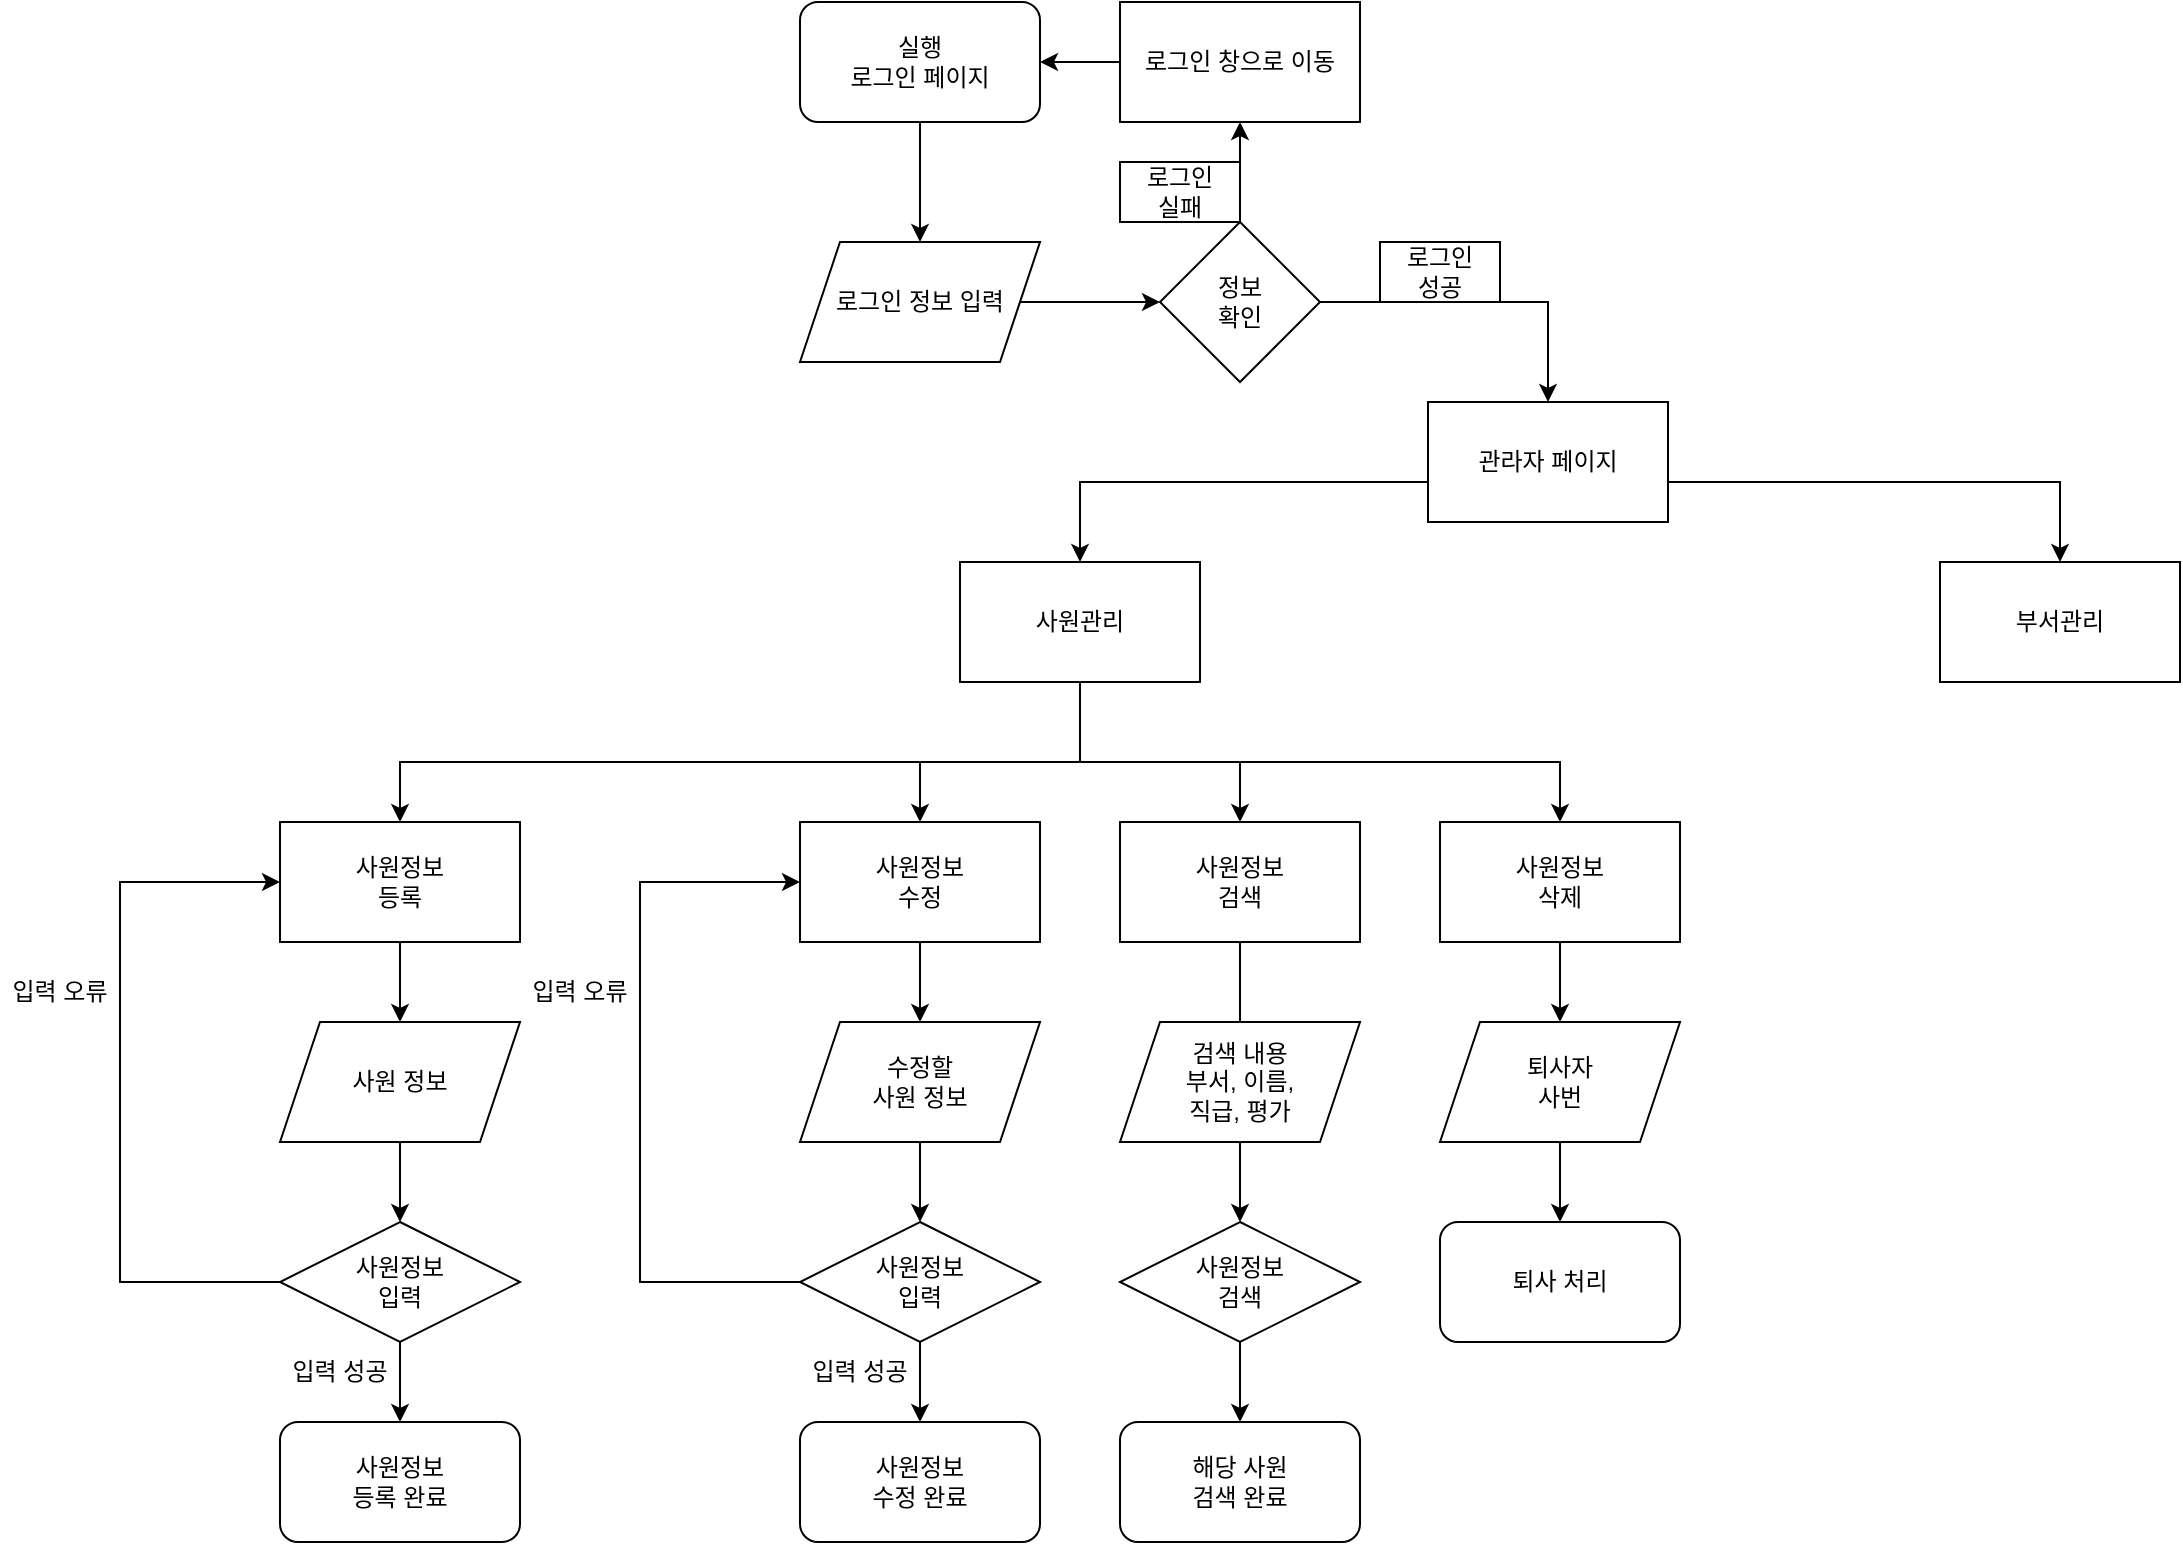 <mxfile version="24.5.4" type="github">
  <diagram id="C5RBs43oDa-KdzZeNtuy" name="Page-1">
    <mxGraphModel dx="2071" dy="740" grid="1" gridSize="10" guides="1" tooltips="1" connect="1" arrows="1" fold="1" page="1" pageScale="1" pageWidth="827" pageHeight="1169" math="0" shadow="0">
      <root>
        <mxCell id="WIyWlLk6GJQsqaUBKTNV-0" />
        <mxCell id="WIyWlLk6GJQsqaUBKTNV-1" parent="WIyWlLk6GJQsqaUBKTNV-0" />
        <mxCell id="GjXYhkqQ-jPX18HEnohe-6" value="" style="edgeStyle=orthogonalEdgeStyle;rounded=0;orthogonalLoop=1;jettySize=auto;html=1;" edge="1" parent="WIyWlLk6GJQsqaUBKTNV-1" source="GjXYhkqQ-jPX18HEnohe-0" target="GjXYhkqQ-jPX18HEnohe-5">
          <mxGeometry relative="1" as="geometry" />
        </mxCell>
        <mxCell id="GjXYhkqQ-jPX18HEnohe-0" value="실행&lt;div&gt;로그인 페이지&lt;/div&gt;" style="rounded=1;whiteSpace=wrap;html=1;" vertex="1" parent="WIyWlLk6GJQsqaUBKTNV-1">
          <mxGeometry x="-360" y="60" width="120" height="60" as="geometry" />
        </mxCell>
        <mxCell id="GjXYhkqQ-jPX18HEnohe-13" value="" style="edgeStyle=orthogonalEdgeStyle;rounded=0;orthogonalLoop=1;jettySize=auto;html=1;" edge="1" parent="WIyWlLk6GJQsqaUBKTNV-1" source="GjXYhkqQ-jPX18HEnohe-5" target="GjXYhkqQ-jPX18HEnohe-12">
          <mxGeometry relative="1" as="geometry" />
        </mxCell>
        <mxCell id="GjXYhkqQ-jPX18HEnohe-5" value="로그인 정보 입력" style="shape=parallelogram;perimeter=parallelogramPerimeter;whiteSpace=wrap;html=1;fixedSize=1;" vertex="1" parent="WIyWlLk6GJQsqaUBKTNV-1">
          <mxGeometry x="-360" y="180" width="120" height="60" as="geometry" />
        </mxCell>
        <mxCell id="GjXYhkqQ-jPX18HEnohe-15" value="" style="edgeStyle=orthogonalEdgeStyle;rounded=0;orthogonalLoop=1;jettySize=auto;html=1;" edge="1" parent="WIyWlLk6GJQsqaUBKTNV-1" source="GjXYhkqQ-jPX18HEnohe-12" target="GjXYhkqQ-jPX18HEnohe-14">
          <mxGeometry relative="1" as="geometry" />
        </mxCell>
        <mxCell id="GjXYhkqQ-jPX18HEnohe-24" value="" style="edgeStyle=orthogonalEdgeStyle;rounded=0;orthogonalLoop=1;jettySize=auto;html=1;" edge="1" parent="WIyWlLk6GJQsqaUBKTNV-1" source="GjXYhkqQ-jPX18HEnohe-12" target="GjXYhkqQ-jPX18HEnohe-23">
          <mxGeometry relative="1" as="geometry" />
        </mxCell>
        <mxCell id="GjXYhkqQ-jPX18HEnohe-12" value="정보&lt;div&gt;확인&lt;/div&gt;" style="rhombus;whiteSpace=wrap;html=1;" vertex="1" parent="WIyWlLk6GJQsqaUBKTNV-1">
          <mxGeometry x="-180" y="170" width="80" height="80" as="geometry" />
        </mxCell>
        <mxCell id="GjXYhkqQ-jPX18HEnohe-19" style="edgeStyle=orthogonalEdgeStyle;rounded=0;orthogonalLoop=1;jettySize=auto;html=1;" edge="1" parent="WIyWlLk6GJQsqaUBKTNV-1" source="GjXYhkqQ-jPX18HEnohe-14" target="GjXYhkqQ-jPX18HEnohe-0">
          <mxGeometry relative="1" as="geometry">
            <Array as="points">
              <mxPoint x="-290" y="70" />
            </Array>
          </mxGeometry>
        </mxCell>
        <mxCell id="GjXYhkqQ-jPX18HEnohe-14" value="&lt;div&gt;로그인 창으로 이동&lt;/div&gt;" style="whiteSpace=wrap;html=1;" vertex="1" parent="WIyWlLk6GJQsqaUBKTNV-1">
          <mxGeometry x="-200" y="60" width="120" height="60" as="geometry" />
        </mxCell>
        <mxCell id="GjXYhkqQ-jPX18HEnohe-20" value="로그인&lt;div&gt;실패&lt;/div&gt;" style="text;html=1;align=center;verticalAlign=middle;whiteSpace=wrap;rounded=0;strokeColor=default;" vertex="1" parent="WIyWlLk6GJQsqaUBKTNV-1">
          <mxGeometry x="-200" y="140" width="60" height="30" as="geometry" />
        </mxCell>
        <mxCell id="GjXYhkqQ-jPX18HEnohe-30" value="" style="edgeStyle=orthogonalEdgeStyle;rounded=0;orthogonalLoop=1;jettySize=auto;html=1;" edge="1" parent="WIyWlLk6GJQsqaUBKTNV-1" source="GjXYhkqQ-jPX18HEnohe-23" target="GjXYhkqQ-jPX18HEnohe-27">
          <mxGeometry relative="1" as="geometry">
            <Array as="points">
              <mxPoint x="100" y="300" />
              <mxPoint x="-300" y="300" />
            </Array>
          </mxGeometry>
        </mxCell>
        <mxCell id="GjXYhkqQ-jPX18HEnohe-31" value="" style="edgeStyle=orthogonalEdgeStyle;rounded=0;orthogonalLoop=1;jettySize=auto;html=1;entryX=0.5;entryY=0;entryDx=0;entryDy=0;" edge="1" parent="WIyWlLk6GJQsqaUBKTNV-1" source="GjXYhkqQ-jPX18HEnohe-23" target="GjXYhkqQ-jPX18HEnohe-26">
          <mxGeometry relative="1" as="geometry">
            <Array as="points">
              <mxPoint x="270" y="300" />
            </Array>
          </mxGeometry>
        </mxCell>
        <mxCell id="GjXYhkqQ-jPX18HEnohe-23" value="관라자 페이지" style="rounded=0;whiteSpace=wrap;html=1;" vertex="1" parent="WIyWlLk6GJQsqaUBKTNV-1">
          <mxGeometry x="-46" y="260" width="120" height="60" as="geometry" />
        </mxCell>
        <mxCell id="GjXYhkqQ-jPX18HEnohe-25" value="로그인&lt;div&gt;성공&lt;/div&gt;" style="text;html=1;align=center;verticalAlign=middle;whiteSpace=wrap;rounded=0;strokeColor=default;" vertex="1" parent="WIyWlLk6GJQsqaUBKTNV-1">
          <mxGeometry x="-70" y="180" width="60" height="30" as="geometry" />
        </mxCell>
        <mxCell id="GjXYhkqQ-jPX18HEnohe-26" value="부서관리" style="rounded=0;whiteSpace=wrap;html=1;" vertex="1" parent="WIyWlLk6GJQsqaUBKTNV-1">
          <mxGeometry x="210" y="340" width="120" height="60" as="geometry" />
        </mxCell>
        <mxCell id="GjXYhkqQ-jPX18HEnohe-34" value="" style="edgeStyle=orthogonalEdgeStyle;rounded=0;orthogonalLoop=1;jettySize=auto;html=1;" edge="1" parent="WIyWlLk6GJQsqaUBKTNV-1" source="GjXYhkqQ-jPX18HEnohe-27" target="GjXYhkqQ-jPX18HEnohe-33">
          <mxGeometry relative="1" as="geometry">
            <Array as="points">
              <mxPoint x="-220" y="440" />
              <mxPoint x="-560" y="440" />
            </Array>
          </mxGeometry>
        </mxCell>
        <mxCell id="GjXYhkqQ-jPX18HEnohe-36" value="" style="edgeStyle=orthogonalEdgeStyle;rounded=0;orthogonalLoop=1;jettySize=auto;html=1;" edge="1" parent="WIyWlLk6GJQsqaUBKTNV-1" source="GjXYhkqQ-jPX18HEnohe-27">
          <mxGeometry relative="1" as="geometry">
            <mxPoint x="-300" y="470" as="targetPoint" />
            <Array as="points">
              <mxPoint x="-220" y="440" />
              <mxPoint x="-300" y="440" />
            </Array>
          </mxGeometry>
        </mxCell>
        <mxCell id="GjXYhkqQ-jPX18HEnohe-38" value="" style="edgeStyle=orthogonalEdgeStyle;rounded=0;orthogonalLoop=1;jettySize=auto;html=1;" edge="1" parent="WIyWlLk6GJQsqaUBKTNV-1" source="GjXYhkqQ-jPX18HEnohe-27" target="GjXYhkqQ-jPX18HEnohe-37">
          <mxGeometry relative="1" as="geometry">
            <Array as="points">
              <mxPoint x="-220" y="440" />
              <mxPoint x="-140" y="440" />
            </Array>
          </mxGeometry>
        </mxCell>
        <mxCell id="GjXYhkqQ-jPX18HEnohe-40" value="" style="edgeStyle=orthogonalEdgeStyle;rounded=0;orthogonalLoop=1;jettySize=auto;html=1;" edge="1" parent="WIyWlLk6GJQsqaUBKTNV-1" source="GjXYhkqQ-jPX18HEnohe-27" target="GjXYhkqQ-jPX18HEnohe-39">
          <mxGeometry relative="1" as="geometry">
            <Array as="points">
              <mxPoint x="-220" y="440" />
              <mxPoint x="20" y="440" />
            </Array>
          </mxGeometry>
        </mxCell>
        <mxCell id="GjXYhkqQ-jPX18HEnohe-27" value="사원관리" style="rounded=0;whiteSpace=wrap;html=1;" vertex="1" parent="WIyWlLk6GJQsqaUBKTNV-1">
          <mxGeometry x="-280" y="340" width="120" height="60" as="geometry" />
        </mxCell>
        <mxCell id="GjXYhkqQ-jPX18HEnohe-42" value="" style="edgeStyle=orthogonalEdgeStyle;rounded=0;orthogonalLoop=1;jettySize=auto;html=1;entryX=0.5;entryY=0;entryDx=0;entryDy=0;" edge="1" parent="WIyWlLk6GJQsqaUBKTNV-1" source="GjXYhkqQ-jPX18HEnohe-33" target="GjXYhkqQ-jPX18HEnohe-63">
          <mxGeometry relative="1" as="geometry" />
        </mxCell>
        <mxCell id="GjXYhkqQ-jPX18HEnohe-33" value="사원정보&lt;div&gt;등록&lt;/div&gt;" style="rounded=0;whiteSpace=wrap;html=1;" vertex="1" parent="WIyWlLk6GJQsqaUBKTNV-1">
          <mxGeometry x="-620" y="470" width="120" height="60" as="geometry" />
        </mxCell>
        <mxCell id="GjXYhkqQ-jPX18HEnohe-47" value="" style="edgeStyle=orthogonalEdgeStyle;rounded=0;orthogonalLoop=1;jettySize=auto;html=1;" edge="1" parent="WIyWlLk6GJQsqaUBKTNV-1" source="GjXYhkqQ-jPX18HEnohe-37" target="GjXYhkqQ-jPX18HEnohe-44">
          <mxGeometry relative="1" as="geometry" />
        </mxCell>
        <mxCell id="GjXYhkqQ-jPX18HEnohe-37" value="사원정보&lt;div&gt;검색&lt;/div&gt;" style="rounded=0;whiteSpace=wrap;html=1;" vertex="1" parent="WIyWlLk6GJQsqaUBKTNV-1">
          <mxGeometry x="-200" y="470" width="120" height="60" as="geometry" />
        </mxCell>
        <mxCell id="GjXYhkqQ-jPX18HEnohe-77" value="" style="edgeStyle=orthogonalEdgeStyle;rounded=0;orthogonalLoop=1;jettySize=auto;html=1;" edge="1" parent="WIyWlLk6GJQsqaUBKTNV-1" source="GjXYhkqQ-jPX18HEnohe-39" target="GjXYhkqQ-jPX18HEnohe-76">
          <mxGeometry relative="1" as="geometry" />
        </mxCell>
        <mxCell id="GjXYhkqQ-jPX18HEnohe-39" value="사원정보&lt;div&gt;삭제&lt;/div&gt;" style="rounded=0;whiteSpace=wrap;html=1;" vertex="1" parent="WIyWlLk6GJQsqaUBKTNV-1">
          <mxGeometry x="-40" y="470" width="120" height="60" as="geometry" />
        </mxCell>
        <mxCell id="GjXYhkqQ-jPX18HEnohe-50" value="" style="edgeStyle=orthogonalEdgeStyle;rounded=0;orthogonalLoop=1;jettySize=auto;html=1;" edge="1" parent="WIyWlLk6GJQsqaUBKTNV-1" source="GjXYhkqQ-jPX18HEnohe-41" target="GjXYhkqQ-jPX18HEnohe-49">
          <mxGeometry relative="1" as="geometry" />
        </mxCell>
        <mxCell id="GjXYhkqQ-jPX18HEnohe-41" value="사원정보&lt;div&gt;입력&lt;/div&gt;" style="rhombus;whiteSpace=wrap;html=1;" vertex="1" parent="WIyWlLk6GJQsqaUBKTNV-1">
          <mxGeometry x="-620" y="670" width="120" height="60" as="geometry" />
        </mxCell>
        <mxCell id="GjXYhkqQ-jPX18HEnohe-60" value="" style="edgeStyle=orthogonalEdgeStyle;rounded=0;orthogonalLoop=1;jettySize=auto;html=1;" edge="1" parent="WIyWlLk6GJQsqaUBKTNV-1" source="GjXYhkqQ-jPX18HEnohe-44" target="GjXYhkqQ-jPX18HEnohe-59">
          <mxGeometry relative="1" as="geometry" />
        </mxCell>
        <mxCell id="GjXYhkqQ-jPX18HEnohe-44" value="사원정보&lt;div&gt;검색&lt;/div&gt;" style="rhombus;whiteSpace=wrap;html=1;" vertex="1" parent="WIyWlLk6GJQsqaUBKTNV-1">
          <mxGeometry x="-200" y="670" width="120" height="60" as="geometry" />
        </mxCell>
        <mxCell id="GjXYhkqQ-jPX18HEnohe-49" value="사원정보&lt;div&gt;등록 완료&lt;/div&gt;" style="rounded=1;whiteSpace=wrap;html=1;" vertex="1" parent="WIyWlLk6GJQsqaUBKTNV-1">
          <mxGeometry x="-620" y="770" width="120" height="60" as="geometry" />
        </mxCell>
        <mxCell id="GjXYhkqQ-jPX18HEnohe-53" value="" style="endArrow=classic;html=1;rounded=0;exitX=0;exitY=0.5;exitDx=0;exitDy=0;entryX=0;entryY=0.5;entryDx=0;entryDy=0;" edge="1" parent="WIyWlLk6GJQsqaUBKTNV-1" source="GjXYhkqQ-jPX18HEnohe-41" target="GjXYhkqQ-jPX18HEnohe-33">
          <mxGeometry width="50" height="50" relative="1" as="geometry">
            <mxPoint x="-740" y="600" as="sourcePoint" />
            <mxPoint x="-700" y="480" as="targetPoint" />
            <Array as="points">
              <mxPoint x="-700" y="700" />
              <mxPoint x="-700" y="600" />
              <mxPoint x="-700" y="500" />
            </Array>
          </mxGeometry>
        </mxCell>
        <mxCell id="GjXYhkqQ-jPX18HEnohe-54" value="입력 오류" style="text;html=1;align=center;verticalAlign=middle;whiteSpace=wrap;rounded=0;" vertex="1" parent="WIyWlLk6GJQsqaUBKTNV-1">
          <mxGeometry x="-760" y="540" width="60" height="30" as="geometry" />
        </mxCell>
        <mxCell id="GjXYhkqQ-jPX18HEnohe-55" value="입력 성공" style="text;html=1;align=center;verticalAlign=middle;whiteSpace=wrap;rounded=0;" vertex="1" parent="WIyWlLk6GJQsqaUBKTNV-1">
          <mxGeometry x="-620" y="730" width="60" height="30" as="geometry" />
        </mxCell>
        <mxCell id="GjXYhkqQ-jPX18HEnohe-59" value="해당 사원&lt;div&gt;검색 완료&lt;/div&gt;" style="rounded=1;whiteSpace=wrap;html=1;" vertex="1" parent="WIyWlLk6GJQsqaUBKTNV-1">
          <mxGeometry x="-200" y="770" width="120" height="60" as="geometry" />
        </mxCell>
        <mxCell id="GjXYhkqQ-jPX18HEnohe-64" value="" style="edgeStyle=orthogonalEdgeStyle;rounded=0;orthogonalLoop=1;jettySize=auto;html=1;" edge="1" parent="WIyWlLk6GJQsqaUBKTNV-1" source="GjXYhkqQ-jPX18HEnohe-63">
          <mxGeometry relative="1" as="geometry">
            <mxPoint x="-560" y="670" as="targetPoint" />
          </mxGeometry>
        </mxCell>
        <mxCell id="GjXYhkqQ-jPX18HEnohe-63" value="사원 정보" style="shape=parallelogram;perimeter=parallelogramPerimeter;whiteSpace=wrap;html=1;fixedSize=1;" vertex="1" parent="WIyWlLk6GJQsqaUBKTNV-1">
          <mxGeometry x="-620" y="570" width="120" height="60" as="geometry" />
        </mxCell>
        <mxCell id="GjXYhkqQ-jPX18HEnohe-65" value="" style="edgeStyle=orthogonalEdgeStyle;rounded=0;orthogonalLoop=1;jettySize=auto;html=1;entryX=0.5;entryY=0;entryDx=0;entryDy=0;" edge="1" parent="WIyWlLk6GJQsqaUBKTNV-1" source="GjXYhkqQ-jPX18HEnohe-66" target="GjXYhkqQ-jPX18HEnohe-74">
          <mxGeometry relative="1" as="geometry" />
        </mxCell>
        <mxCell id="GjXYhkqQ-jPX18HEnohe-66" value="사원정보&lt;div&gt;수정&lt;/div&gt;" style="rounded=0;whiteSpace=wrap;html=1;" vertex="1" parent="WIyWlLk6GJQsqaUBKTNV-1">
          <mxGeometry x="-360" y="470" width="120" height="60" as="geometry" />
        </mxCell>
        <mxCell id="GjXYhkqQ-jPX18HEnohe-67" value="" style="edgeStyle=orthogonalEdgeStyle;rounded=0;orthogonalLoop=1;jettySize=auto;html=1;" edge="1" parent="WIyWlLk6GJQsqaUBKTNV-1" source="GjXYhkqQ-jPX18HEnohe-68" target="GjXYhkqQ-jPX18HEnohe-69">
          <mxGeometry relative="1" as="geometry" />
        </mxCell>
        <mxCell id="GjXYhkqQ-jPX18HEnohe-68" value="사원정보&lt;div&gt;입력&lt;/div&gt;" style="rhombus;whiteSpace=wrap;html=1;" vertex="1" parent="WIyWlLk6GJQsqaUBKTNV-1">
          <mxGeometry x="-360" y="670" width="120" height="60" as="geometry" />
        </mxCell>
        <mxCell id="GjXYhkqQ-jPX18HEnohe-69" value="사원정보&lt;div&gt;수정 완료&lt;/div&gt;" style="rounded=1;whiteSpace=wrap;html=1;" vertex="1" parent="WIyWlLk6GJQsqaUBKTNV-1">
          <mxGeometry x="-360" y="770" width="120" height="60" as="geometry" />
        </mxCell>
        <mxCell id="GjXYhkqQ-jPX18HEnohe-70" value="" style="endArrow=classic;html=1;rounded=0;exitX=0;exitY=0.5;exitDx=0;exitDy=0;entryX=0;entryY=0.5;entryDx=0;entryDy=0;" edge="1" parent="WIyWlLk6GJQsqaUBKTNV-1" source="GjXYhkqQ-jPX18HEnohe-68" target="GjXYhkqQ-jPX18HEnohe-66">
          <mxGeometry width="50" height="50" relative="1" as="geometry">
            <mxPoint x="-480" y="600" as="sourcePoint" />
            <mxPoint x="-440" y="480" as="targetPoint" />
            <Array as="points">
              <mxPoint x="-440" y="700" />
              <mxPoint x="-440" y="600" />
              <mxPoint x="-440" y="500" />
            </Array>
          </mxGeometry>
        </mxCell>
        <mxCell id="GjXYhkqQ-jPX18HEnohe-71" value="입력 오류" style="text;html=1;align=center;verticalAlign=middle;whiteSpace=wrap;rounded=0;" vertex="1" parent="WIyWlLk6GJQsqaUBKTNV-1">
          <mxGeometry x="-500" y="540" width="60" height="30" as="geometry" />
        </mxCell>
        <mxCell id="GjXYhkqQ-jPX18HEnohe-72" value="입력 성공" style="text;html=1;align=center;verticalAlign=middle;whiteSpace=wrap;rounded=0;" vertex="1" parent="WIyWlLk6GJQsqaUBKTNV-1">
          <mxGeometry x="-360" y="730" width="60" height="30" as="geometry" />
        </mxCell>
        <mxCell id="GjXYhkqQ-jPX18HEnohe-73" value="" style="edgeStyle=orthogonalEdgeStyle;rounded=0;orthogonalLoop=1;jettySize=auto;html=1;" edge="1" parent="WIyWlLk6GJQsqaUBKTNV-1" source="GjXYhkqQ-jPX18HEnohe-74">
          <mxGeometry relative="1" as="geometry">
            <mxPoint x="-300" y="670" as="targetPoint" />
          </mxGeometry>
        </mxCell>
        <mxCell id="GjXYhkqQ-jPX18HEnohe-74" value="&lt;div&gt;수정할&lt;/div&gt;사원 정보" style="shape=parallelogram;perimeter=parallelogramPerimeter;whiteSpace=wrap;html=1;fixedSize=1;" vertex="1" parent="WIyWlLk6GJQsqaUBKTNV-1">
          <mxGeometry x="-360" y="570" width="120" height="60" as="geometry" />
        </mxCell>
        <mxCell id="GjXYhkqQ-jPX18HEnohe-75" value="검색 내용&lt;div&gt;부서, 이름,&lt;/div&gt;&lt;div&gt;직급, 평가&lt;/div&gt;" style="shape=parallelogram;perimeter=parallelogramPerimeter;whiteSpace=wrap;html=1;fixedSize=1;" vertex="1" parent="WIyWlLk6GJQsqaUBKTNV-1">
          <mxGeometry x="-200" y="570" width="120" height="60" as="geometry" />
        </mxCell>
        <mxCell id="GjXYhkqQ-jPX18HEnohe-79" value="" style="edgeStyle=orthogonalEdgeStyle;rounded=0;orthogonalLoop=1;jettySize=auto;html=1;" edge="1" parent="WIyWlLk6GJQsqaUBKTNV-1" source="GjXYhkqQ-jPX18HEnohe-76" target="GjXYhkqQ-jPX18HEnohe-78">
          <mxGeometry relative="1" as="geometry" />
        </mxCell>
        <mxCell id="GjXYhkqQ-jPX18HEnohe-76" value="퇴사자&lt;div&gt;사번&lt;/div&gt;" style="shape=parallelogram;perimeter=parallelogramPerimeter;whiteSpace=wrap;html=1;fixedSize=1;" vertex="1" parent="WIyWlLk6GJQsqaUBKTNV-1">
          <mxGeometry x="-40" y="570" width="120" height="60" as="geometry" />
        </mxCell>
        <mxCell id="GjXYhkqQ-jPX18HEnohe-78" value="퇴사 처리" style="rounded=1;whiteSpace=wrap;html=1;" vertex="1" parent="WIyWlLk6GJQsqaUBKTNV-1">
          <mxGeometry x="-40" y="670" width="120" height="60" as="geometry" />
        </mxCell>
      </root>
    </mxGraphModel>
  </diagram>
</mxfile>

